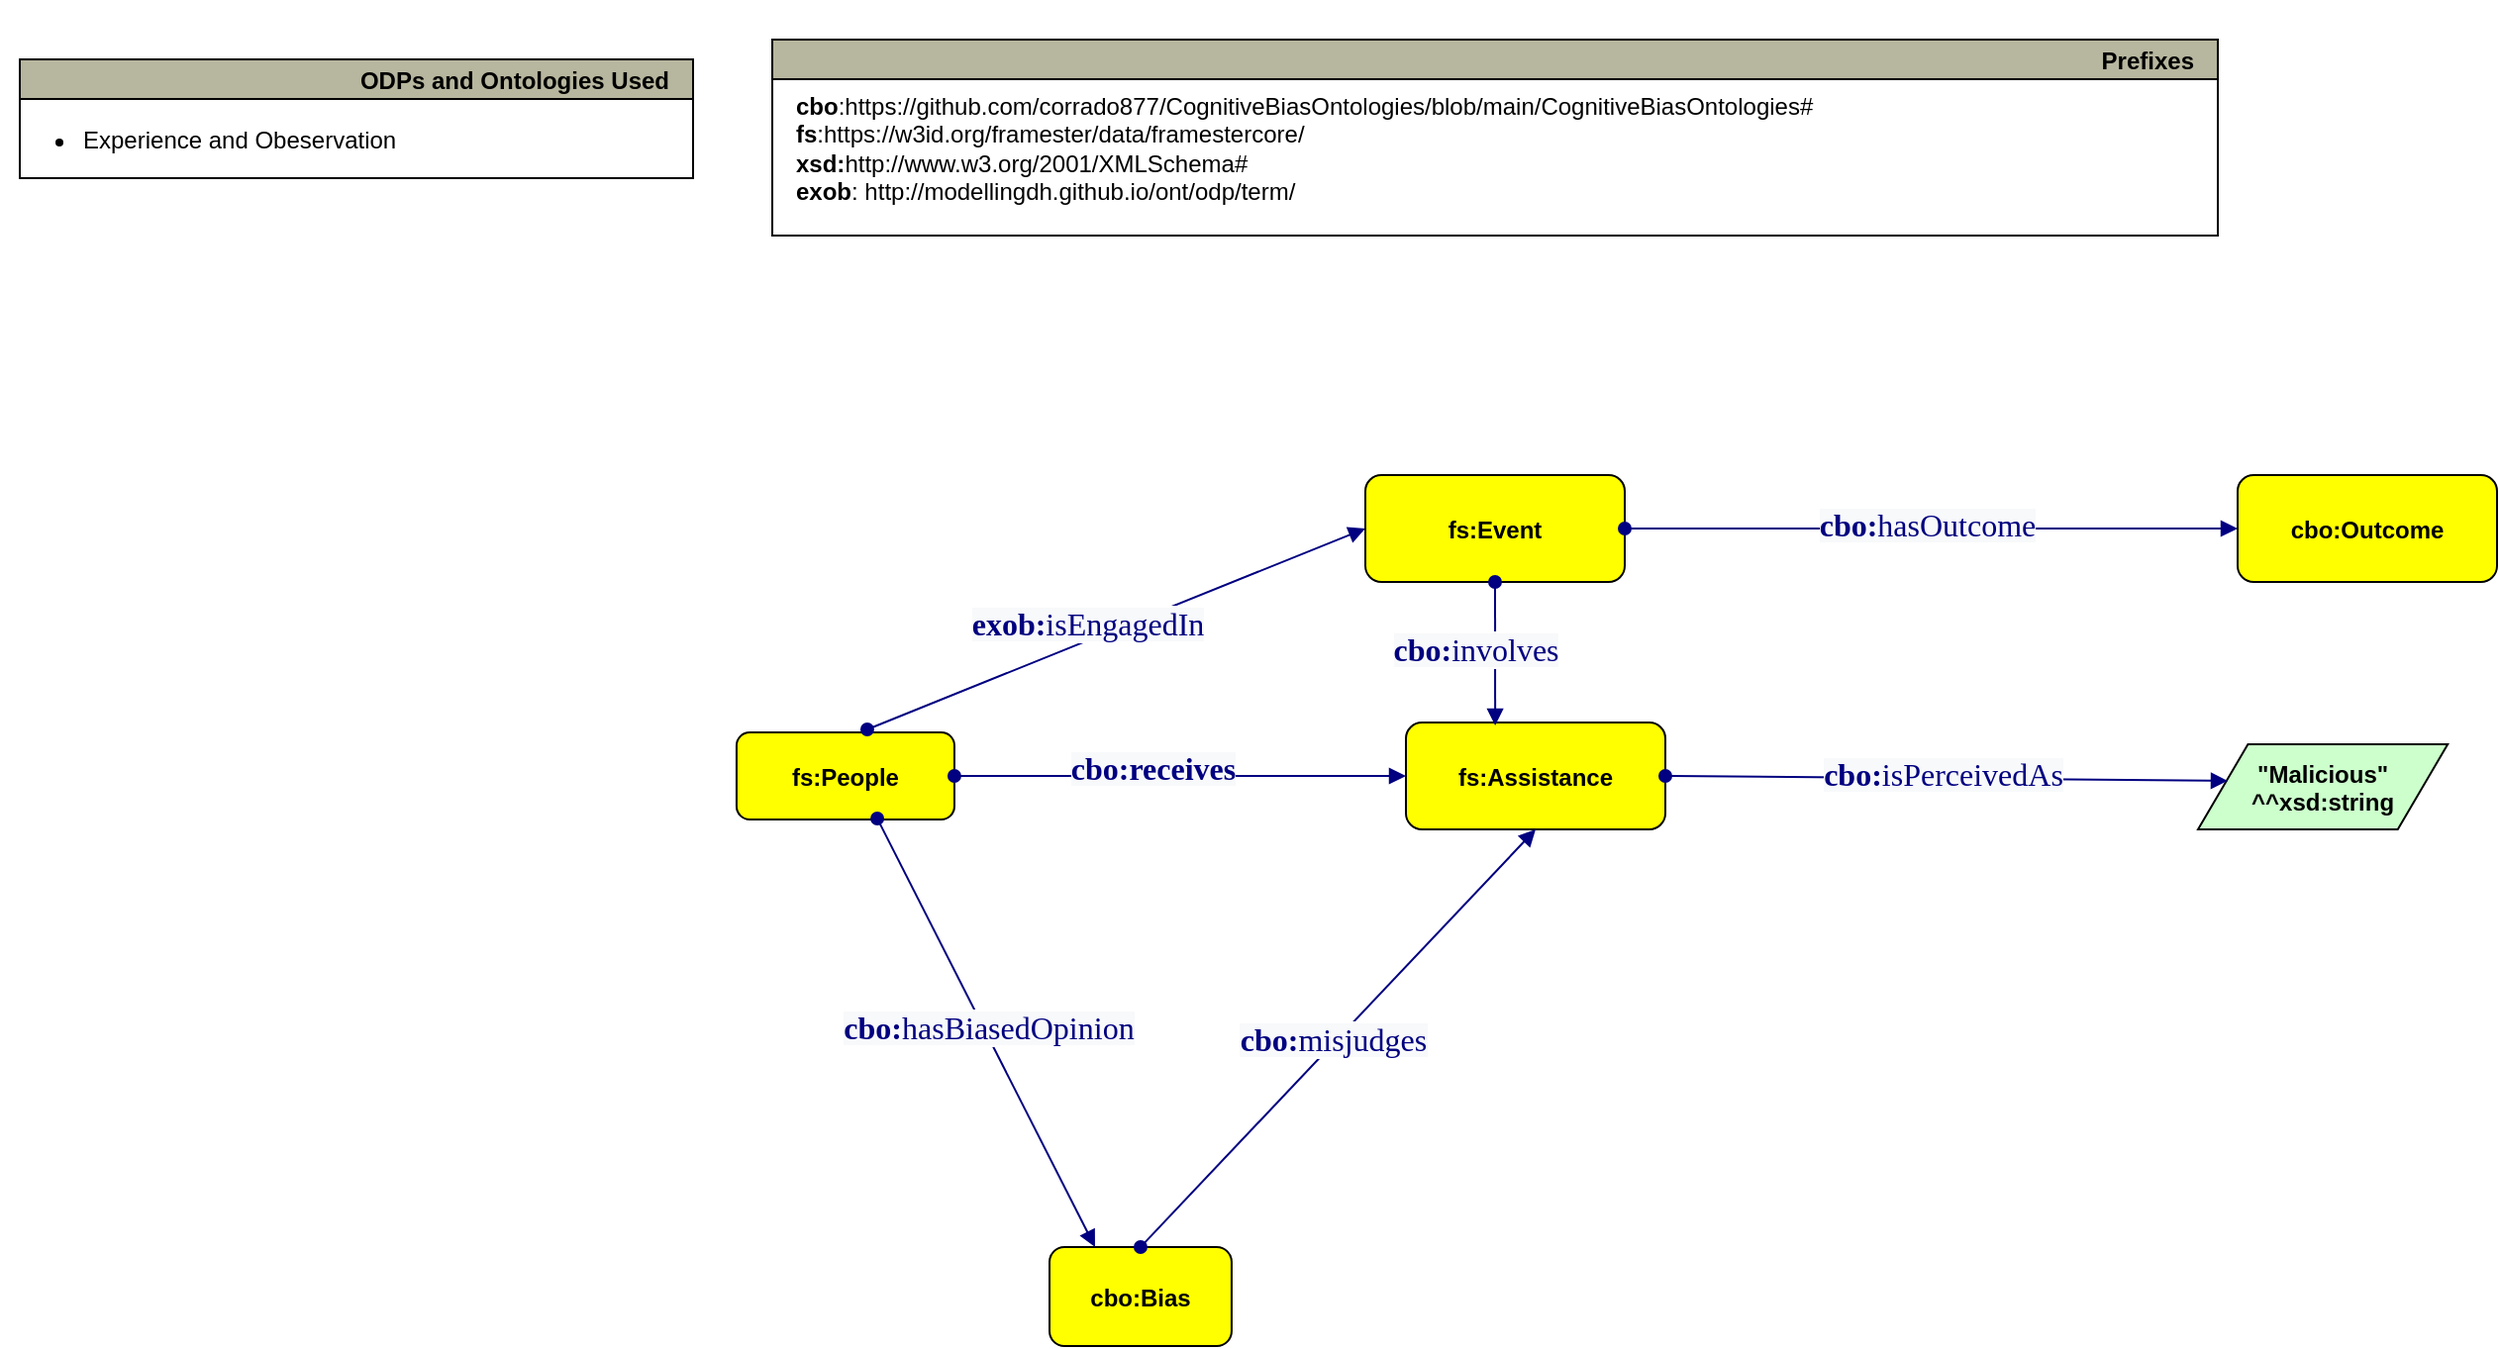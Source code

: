 <mxfile version="24.2.0" type="device">
  <diagram id="R2lEEEUBdFMjLlhIrx00" name="Page-1">
    <mxGraphModel dx="1900" dy="1669" grid="1" gridSize="10" guides="1" tooltips="1" connect="1" arrows="1" fold="1" page="1" pageScale="1" pageWidth="850" pageHeight="1100" math="0" shadow="0" extFonts="Permanent Marker^https://fonts.googleapis.com/css?family=Permanent+Marker">
      <root>
        <mxCell id="0" />
        <mxCell id="1" parent="0" />
        <mxCell id="gu367nZEC-i6oTVyguKL-71" style="edgeStyle=orthogonalEdgeStyle;rounded=0;orthogonalLoop=1;jettySize=auto;html=1;exitX=0;exitY=0.5;exitDx=0;exitDy=0;" parent="1" source="gu367nZEC-i6oTVyguKL-37" edge="1">
          <mxGeometry relative="1" as="geometry">
            <mxPoint x="390" y="172" as="targetPoint" />
          </mxGeometry>
        </mxCell>
        <mxCell id="gu367nZEC-i6oTVyguKL-37" value="fs:Assistance" style="graphMlID=n4;shape=rect;rounded=1;arcsize=30;fillColor=#ffff00;strokeColor=#000000;strokeWidth=1.0;fontStyle=1" parent="1" vertex="1">
          <mxGeometry x="390" y="145" width="131" height="54" as="geometry" />
        </mxCell>
        <mxCell id="gu367nZEC-i6oTVyguKL-38" value="cbo:Bias" style="graphMlID=n4;shape=rect;rounded=1;arcsize=30;fillColor=#ffff00;strokeColor=#000000;strokeWidth=1.0;fontStyle=1" parent="1" vertex="1">
          <mxGeometry x="210" y="410" width="91.97" height="50" as="geometry" />
        </mxCell>
        <mxCell id="gu367nZEC-i6oTVyguKL-41" value="&quot;Malicious&quot;&#xa;^^xsd:string" style="graphMlID=n6;shape=parallelogram;fillColor=#ccffcc;strokeColor=#000000;strokeWidth=1.0;fontStyle=1" parent="1" vertex="1">
          <mxGeometry x="790.003" y="156" width="126.095" height="43" as="geometry" />
        </mxCell>
        <mxCell id="gu367nZEC-i6oTVyguKL-42" value="Prefixes" style="graphMlID=n0;shape=swimlane;startSize=20;fillColor=#b7b69e;strokeColor=#000000;strokeWidth=1.0;align=right;spacingRight=10;fontStyle=1" parent="1" vertex="1">
          <mxGeometry x="70" y="-200" width="730" height="99" as="geometry">
            <mxRectangle x="-550" y="110" width="100" height="30" as="alternateBounds" />
          </mxGeometry>
        </mxCell>
        <UserObject label="&lt;b&gt;cbo&lt;/b&gt;:https://github.com/corrado877/CognitiveBiasOntologies/blob/main/CognitiveBiasOntologies#&lt;br&gt;&lt;b&gt;fs&lt;/b&gt;:https://w3id.org/framester/data/framestercore/&lt;br&gt;&lt;b style=&quot;border-color: var(--border-color);&quot;&gt;xsd:&lt;/b&gt;&lt;span style=&quot;border-color: var(--border-color); background-color: initial;&quot;&gt;http://www.w3.org/2001/XMLSchema#&lt;/span&gt;&lt;div&gt;&lt;span style=&quot;border-color: var(--border-color); background-color: initial;&quot;&gt;&lt;b&gt;exob&lt;/b&gt;:&amp;nbsp;http://modellingdh.github.io/ont/odp/term/&lt;/span&gt;&lt;/div&gt;" link="http://www.w3.org/2000/01/rdf-schema#" id="gu367nZEC-i6oTVyguKL-43">
          <mxCell style="text;whiteSpace=wrap;html=1;" parent="gu367nZEC-i6oTVyguKL-42" vertex="1">
            <mxGeometry x="10" y="20" width="690" height="180" as="geometry" />
          </mxCell>
        </UserObject>
        <mxCell id="gu367nZEC-i6oTVyguKL-85" style="edgeStyle=orthogonalEdgeStyle;rounded=0;orthogonalLoop=1;jettySize=auto;html=1;exitX=0.5;exitY=1;exitDx=0;exitDy=0;" parent="gu367nZEC-i6oTVyguKL-42" source="gu367nZEC-i6oTVyguKL-43" target="gu367nZEC-i6oTVyguKL-43" edge="1">
          <mxGeometry relative="1" as="geometry" />
        </mxCell>
        <mxCell id="gu367nZEC-i6oTVyguKL-44" value="ODPs and Ontologies Used" style="graphMlID=n0;shape=swimlane;startSize=20;fillColor=#b7b69e;strokeColor=#000000;strokeWidth=1.0;align=right;spacingRight=10;fontStyle=1" parent="1" vertex="1">
          <mxGeometry x="-310" y="-190" width="340" height="60" as="geometry" />
        </mxCell>
        <mxCell id="gu367nZEC-i6oTVyguKL-45" value="&lt;ul&gt;&lt;li&gt;Experience and Obeservation&lt;/li&gt;&lt;/ul&gt;" style="text;html=1;strokeColor=none;fillColor=none;align=left;verticalAlign=middle;whiteSpace=wrap;rounded=0;" parent="gu367nZEC-i6oTVyguKL-44" vertex="1">
          <mxGeometry x="-10" y="-30" width="270" height="142" as="geometry" />
        </mxCell>
        <mxCell id="gu367nZEC-i6oTVyguKL-46" value="fs:People" style="graphMlID=n4;shape=rect;rounded=1;arcsize=30;fillColor=#ffff00;strokeColor=#000000;strokeWidth=1.0;fontStyle=1" parent="1" vertex="1">
          <mxGeometry x="51.97" y="150" width="110" height="44" as="geometry" />
        </mxCell>
        <mxCell id="gu367nZEC-i6oTVyguKL-49" value="" style="graphMlID=e0;rounded=0;endArrow=block;strokeColor=#000080;strokeWidth=1.0;startArrow=oval;startFill=1;endFill=1;exitX=1;exitY=0.5;exitDx=0;exitDy=0;entryX=0.119;entryY=0.43;entryDx=0;entryDy=0;entryPerimeter=0;" parent="1" source="gu367nZEC-i6oTVyguKL-37" target="gu367nZEC-i6oTVyguKL-41" edge="1">
          <mxGeometry relative="1" as="geometry">
            <mxPoint x="530" y="340" as="sourcePoint" />
            <mxPoint x="780" y="170" as="targetPoint" />
          </mxGeometry>
        </mxCell>
        <mxCell id="gu367nZEC-i6oTVyguKL-50" value="&lt;font face=&quot;dialog&quot; color=&quot;#000080&quot;&gt;&lt;span style=&quot;font-size: 16px; background-color: rgb(248, 249, 250);&quot;&gt;&lt;b&gt;cbo:&lt;/b&gt;isPerceivedAs&lt;/span&gt;&lt;/font&gt;" style="text;html=1;align=center;verticalAlign=middle;resizable=0;points=[];labelBackgroundColor=#ffffff;" parent="gu367nZEC-i6oTVyguKL-49" vertex="1" connectable="0">
          <mxGeometry x="-0.017" y="2" relative="1" as="geometry">
            <mxPoint as="offset" />
          </mxGeometry>
        </mxCell>
        <mxCell id="gu367nZEC-i6oTVyguKL-59" value="" style="graphMlID=e0;rounded=0;endArrow=block;strokeColor=#000080;strokeWidth=1.0;startArrow=oval;startFill=1;endFill=1;exitX=0.646;exitY=0.989;exitDx=0;exitDy=0;exitPerimeter=0;entryX=0.25;entryY=0;entryDx=0;entryDy=0;" parent="1" source="gu367nZEC-i6oTVyguKL-46" target="gu367nZEC-i6oTVyguKL-38" edge="1">
          <mxGeometry relative="1" as="geometry">
            <mxPoint x="280" y="230.082" as="sourcePoint" />
            <mxPoint x="40" y="290" as="targetPoint" />
          </mxGeometry>
        </mxCell>
        <mxCell id="gu367nZEC-i6oTVyguKL-60" value="&lt;font face=&quot;dialog&quot; color=&quot;#000080&quot;&gt;&lt;span style=&quot;font-size: 16px; background-color: rgb(248, 249, 250);&quot;&gt;&lt;b&gt;cbo:&lt;/b&gt;hasBiasedOpinion&lt;/span&gt;&lt;/font&gt;" style="text;html=1;align=center;verticalAlign=middle;resizable=0;points=[];labelBackgroundColor=#ffffff;" parent="gu367nZEC-i6oTVyguKL-59" vertex="1" connectable="0">
          <mxGeometry x="-0.017" y="2" relative="1" as="geometry">
            <mxPoint as="offset" />
          </mxGeometry>
        </mxCell>
        <mxCell id="gu367nZEC-i6oTVyguKL-61" value="" style="graphMlID=e0;rounded=0;endArrow=block;strokeColor=#000080;strokeWidth=1.0;startArrow=oval;startFill=1;endFill=1;exitX=1;exitY=0.5;exitDx=0;exitDy=0;entryX=0;entryY=0.5;entryDx=0;entryDy=0;" parent="1" source="gu367nZEC-i6oTVyguKL-46" target="gu367nZEC-i6oTVyguKL-37" edge="1">
          <mxGeometry relative="1" as="geometry">
            <mxPoint x="370" y="170" as="sourcePoint" />
            <mxPoint x="200" y="250" as="targetPoint" />
          </mxGeometry>
        </mxCell>
        <mxCell id="gu367nZEC-i6oTVyguKL-62" value="&lt;font face=&quot;dialog&quot; color=&quot;#000080&quot;&gt;&lt;span style=&quot;font-size: 16px; background-color: rgb(248, 249, 250);&quot;&gt;&lt;b&gt;cbo:receives&lt;/b&gt;&lt;/span&gt;&lt;/font&gt;" style="text;html=1;align=center;verticalAlign=middle;resizable=0;points=[];labelBackgroundColor=#ffffff;" parent="gu367nZEC-i6oTVyguKL-61" vertex="1" connectable="0">
          <mxGeometry x="-0.017" y="2" relative="1" as="geometry">
            <mxPoint x="-12" y="-2" as="offset" />
          </mxGeometry>
        </mxCell>
        <mxCell id="gu367nZEC-i6oTVyguKL-63" value="" style="graphMlID=e0;rounded=0;endArrow=block;strokeColor=#000080;strokeWidth=1.0;startArrow=oval;startFill=1;endFill=1;exitX=0.5;exitY=0;exitDx=0;exitDy=0;entryX=0.5;entryY=1;entryDx=0;entryDy=0;" parent="1" source="gu367nZEC-i6oTVyguKL-38" target="gu367nZEC-i6oTVyguKL-37" edge="1">
          <mxGeometry relative="1" as="geometry">
            <mxPoint x="280" y="230.082" as="sourcePoint" />
            <mxPoint x="431" y="230" as="targetPoint" />
          </mxGeometry>
        </mxCell>
        <mxCell id="gu367nZEC-i6oTVyguKL-64" value="&lt;font face=&quot;dialog&quot; color=&quot;#000080&quot;&gt;&lt;span style=&quot;font-size: 16px; background-color: rgb(248, 249, 250);&quot;&gt;&lt;b&gt;cbo:&lt;/b&gt;misjudges&lt;/span&gt;&lt;/font&gt;" style="text;html=1;align=center;verticalAlign=middle;resizable=0;points=[];labelBackgroundColor=#ffffff;" parent="gu367nZEC-i6oTVyguKL-63" vertex="1" connectable="0">
          <mxGeometry x="-0.017" y="2" relative="1" as="geometry">
            <mxPoint as="offset" />
          </mxGeometry>
        </mxCell>
        <mxCell id="gu367nZEC-i6oTVyguKL-75" value="" style="graphMlID=e0;rounded=0;endArrow=block;strokeColor=#000080;strokeWidth=1.0;startArrow=oval;startFill=1;endFill=1;exitX=0.6;exitY=-0.034;exitDx=0;exitDy=0;entryX=0;entryY=0.5;entryDx=0;entryDy=0;exitPerimeter=0;" parent="1" source="gu367nZEC-i6oTVyguKL-46" target="gu367nZEC-i6oTVyguKL-77" edge="1">
          <mxGeometry relative="1" as="geometry">
            <mxPoint x="120" y="40" as="sourcePoint" />
            <mxPoint x="348" y="40" as="targetPoint" />
          </mxGeometry>
        </mxCell>
        <mxCell id="gu367nZEC-i6oTVyguKL-76" value="&lt;font face=&quot;dialog&quot; color=&quot;#000080&quot;&gt;&lt;span style=&quot;font-size: 16px; background-color: rgb(248, 249, 250);&quot;&gt;&lt;b&gt;exob:&lt;/b&gt;isEngagedIn&lt;/span&gt;&lt;/font&gt;" style="text;html=1;align=center;verticalAlign=middle;resizable=0;points=[];labelBackgroundColor=#ffffff;" parent="gu367nZEC-i6oTVyguKL-75" vertex="1" connectable="0">
          <mxGeometry x="-0.017" y="2" relative="1" as="geometry">
            <mxPoint x="-12" y="-2" as="offset" />
          </mxGeometry>
        </mxCell>
        <mxCell id="gu367nZEC-i6oTVyguKL-77" value="fs:Event" style="graphMlID=n4;shape=rect;rounded=1;arcsize=30;fillColor=#ffff00;strokeColor=#000000;strokeWidth=1.0;fontStyle=1" parent="1" vertex="1">
          <mxGeometry x="369.5" y="20" width="131" height="54" as="geometry" />
        </mxCell>
        <mxCell id="gu367nZEC-i6oTVyguKL-79" value="" style="graphMlID=e0;rounded=0;endArrow=block;strokeColor=#000080;strokeWidth=1.0;startArrow=oval;startFill=1;endFill=1;exitX=1;exitY=0.5;exitDx=0;exitDy=0;entryX=0;entryY=0.5;entryDx=0;entryDy=0;" parent="1" source="gu367nZEC-i6oTVyguKL-77" target="gu367nZEC-i6oTVyguKL-82" edge="1">
          <mxGeometry relative="1" as="geometry">
            <mxPoint x="506" y="43" as="sourcePoint" />
            <mxPoint x="790" y="40" as="targetPoint" />
          </mxGeometry>
        </mxCell>
        <mxCell id="gu367nZEC-i6oTVyguKL-80" value="&lt;font face=&quot;dialog&quot; color=&quot;#000080&quot;&gt;&lt;span style=&quot;font-size: 16px; background-color: rgb(248, 249, 250);&quot;&gt;&lt;b&gt;cbo:&lt;/b&gt;hasOutcome&lt;/span&gt;&lt;/font&gt;" style="text;html=1;align=center;verticalAlign=middle;resizable=0;points=[];labelBackgroundColor=#ffffff;" parent="gu367nZEC-i6oTVyguKL-79" vertex="1" connectable="0">
          <mxGeometry x="-0.017" y="2" relative="1" as="geometry">
            <mxPoint as="offset" />
          </mxGeometry>
        </mxCell>
        <mxCell id="gu367nZEC-i6oTVyguKL-82" value="cbo:Outcome" style="graphMlID=n4;shape=rect;rounded=1;arcsize=30;fillColor=#ffff00;strokeColor=#000000;strokeWidth=1.0;fontStyle=1" parent="1" vertex="1">
          <mxGeometry x="810" y="20" width="131" height="54" as="geometry" />
        </mxCell>
        <mxCell id="gu367nZEC-i6oTVyguKL-83" value="" style="graphMlID=e0;rounded=0;endArrow=block;strokeColor=#000080;strokeWidth=1.0;startArrow=oval;startFill=1;endFill=1;exitX=0.5;exitY=1;exitDx=0;exitDy=0;entryX=0.344;entryY=0.028;entryDx=0;entryDy=0;entryPerimeter=0;" parent="1" source="gu367nZEC-i6oTVyguKL-77" target="gu367nZEC-i6oTVyguKL-37" edge="1">
          <mxGeometry relative="1" as="geometry">
            <mxPoint x="128" y="159" as="sourcePoint" />
            <mxPoint x="380" y="57" as="targetPoint" />
          </mxGeometry>
        </mxCell>
        <mxCell id="gu367nZEC-i6oTVyguKL-84" value="&lt;font face=&quot;dialog&quot; color=&quot;#000080&quot;&gt;&lt;span style=&quot;font-size: 16px; background-color: rgb(248, 249, 250);&quot;&gt;&lt;b&gt;cbo:&lt;/b&gt;involves&lt;/span&gt;&lt;/font&gt;" style="text;html=1;align=center;verticalAlign=middle;resizable=0;points=[];labelBackgroundColor=#ffffff;" parent="gu367nZEC-i6oTVyguKL-83" vertex="1" connectable="0">
          <mxGeometry x="-0.017" y="2" relative="1" as="geometry">
            <mxPoint x="-12" y="-2" as="offset" />
          </mxGeometry>
        </mxCell>
      </root>
    </mxGraphModel>
  </diagram>
</mxfile>
